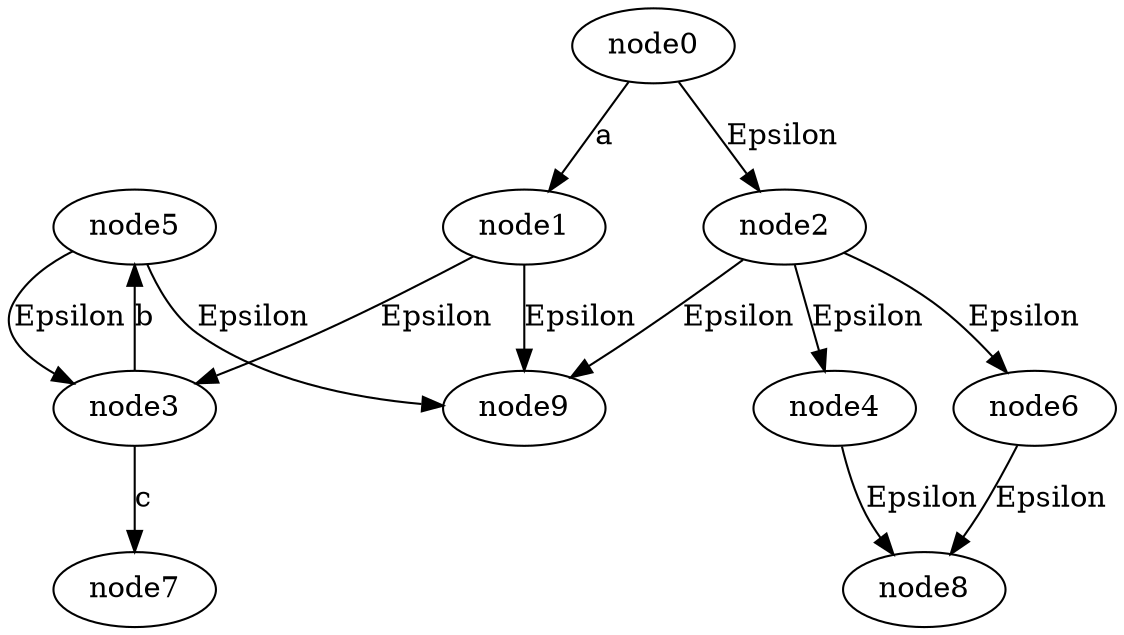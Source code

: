 digraph NFA {
    node5[label="node5"];
    node4[label="node4"];
    node2[label="node2"];
    node9[label="node9"];
    node8[label="node8"];
    node1[label="node1"];
    node0[label="node0"];
    node6[label="node6"];
    node3[label="node3"];
    node7[label="node7"];
    node4 -> node8[label="Epsilon"];
    node3 -> node5[label="b"];
    node1 -> node3[label="Epsilon"];
    node1 -> node9[label="Epsilon"];
    node2 -> node9[label="Epsilon"];
    node5 -> node3[label="Epsilon"];
    node5 -> node9[label="Epsilon"];
    node0 -> node2[label="Epsilon"];
    node0 -> node1[label="a"];
    node3 -> node7[label="c"];
    node2 -> node4[label="Epsilon"];
    node2 -> node6[label="Epsilon"];
    node6 -> node8[label="Epsilon"];
}
